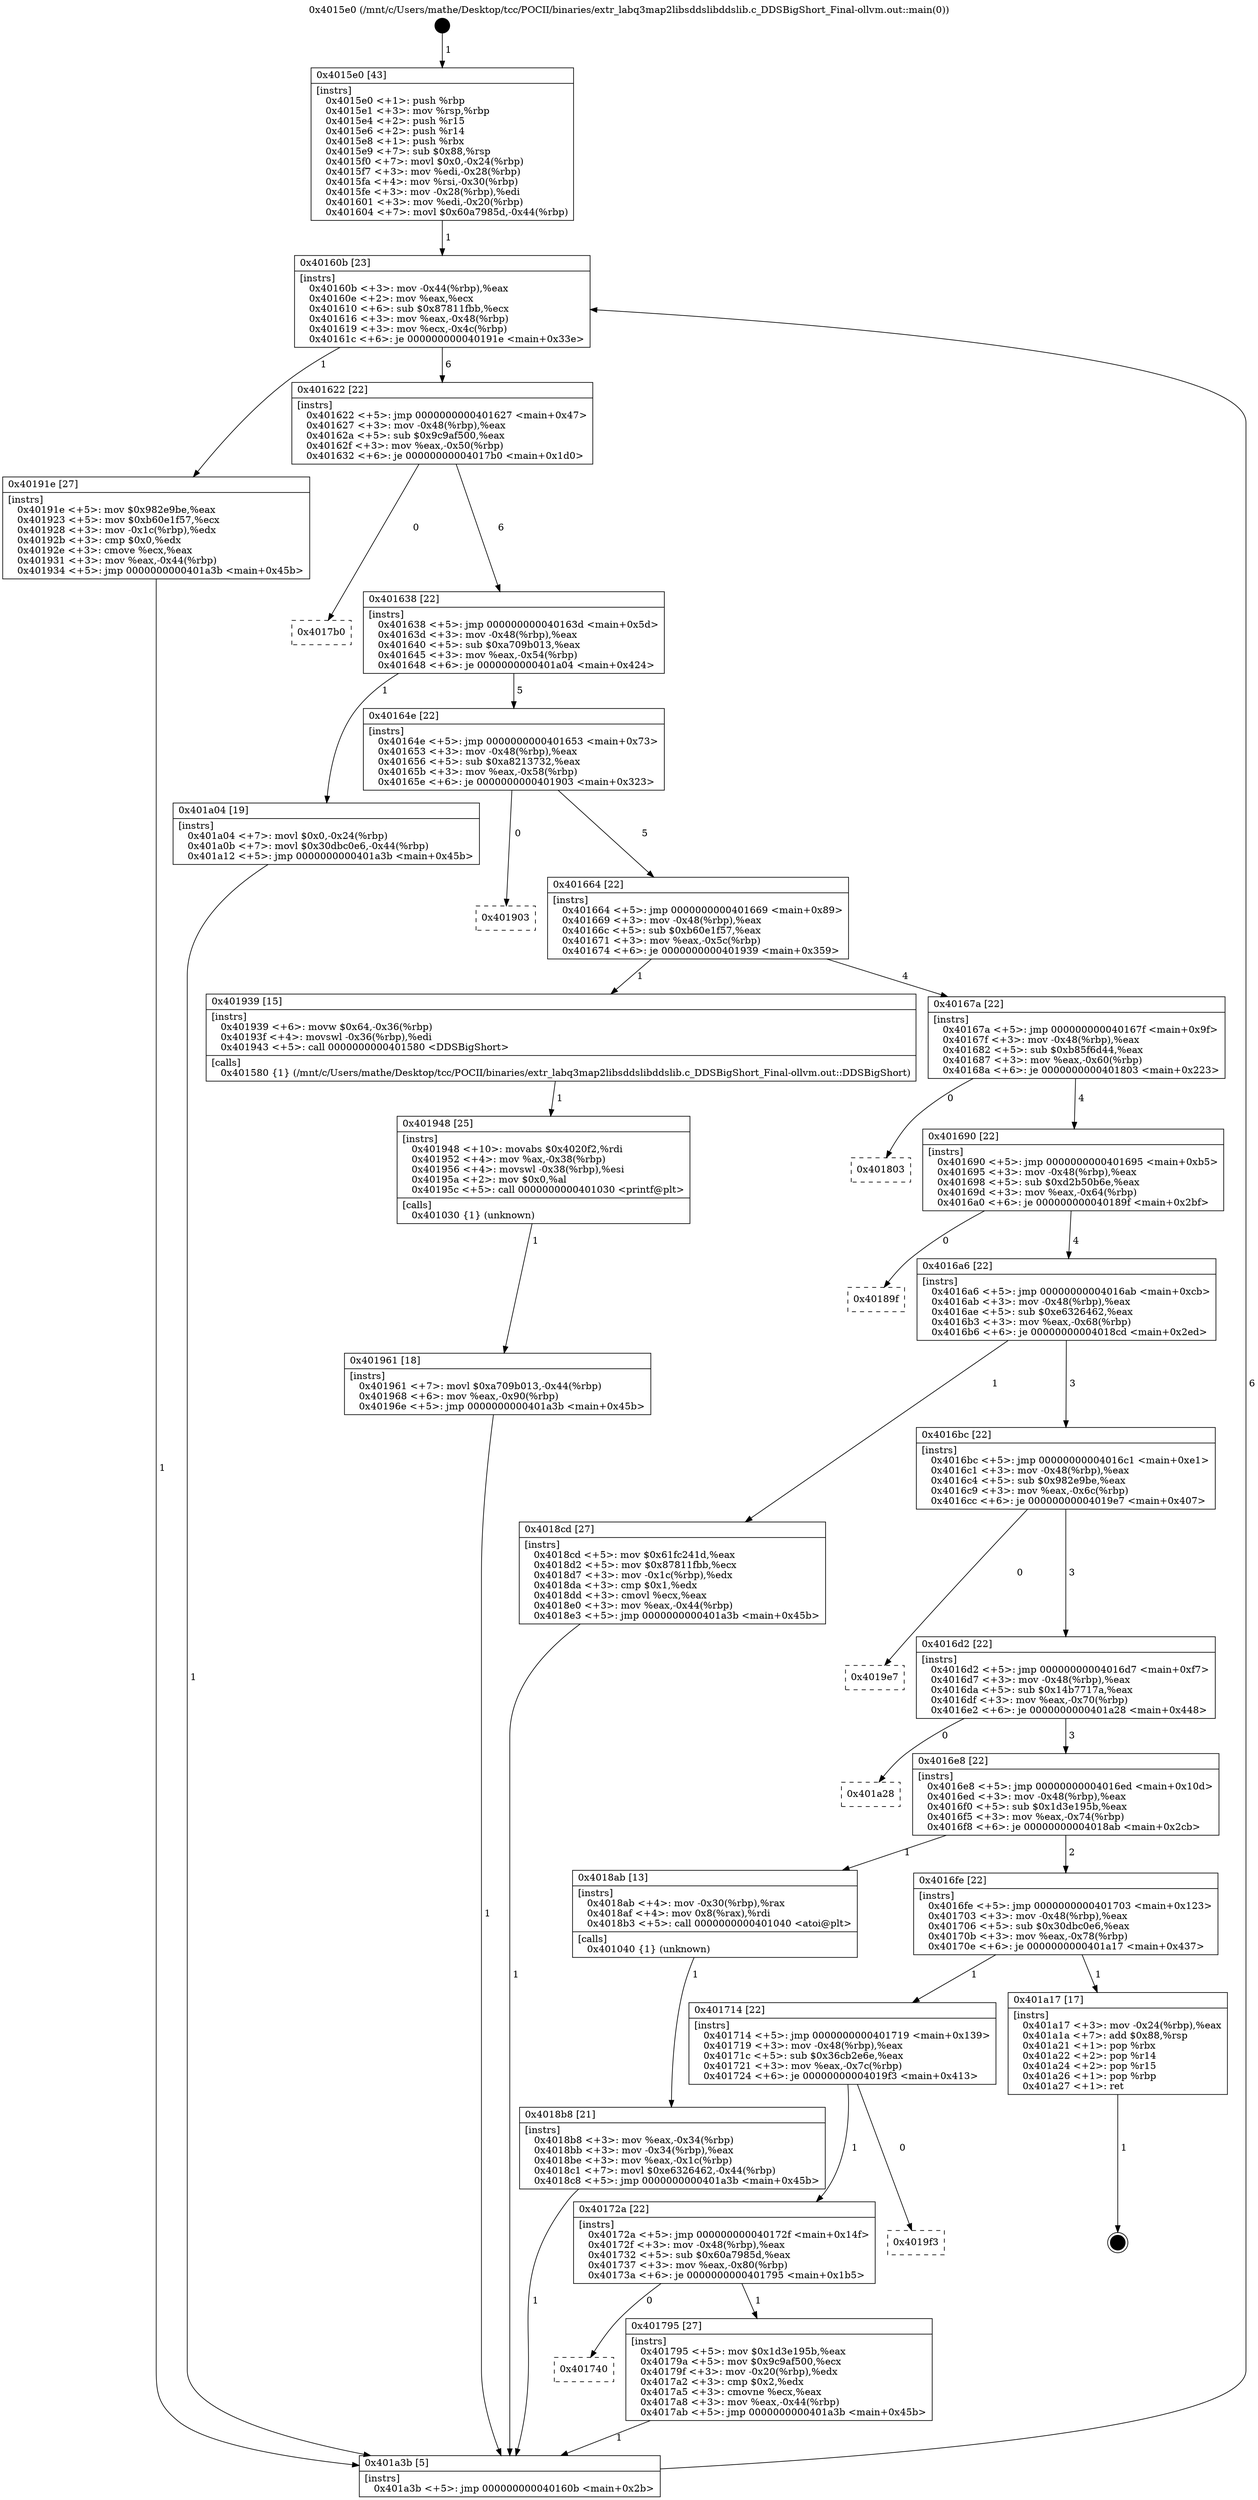 digraph "0x4015e0" {
  label = "0x4015e0 (/mnt/c/Users/mathe/Desktop/tcc/POCII/binaries/extr_labq3map2libsddslibddslib.c_DDSBigShort_Final-ollvm.out::main(0))"
  labelloc = "t"
  node[shape=record]

  Entry [label="",width=0.3,height=0.3,shape=circle,fillcolor=black,style=filled]
  "0x40160b" [label="{
     0x40160b [23]\l
     | [instrs]\l
     &nbsp;&nbsp;0x40160b \<+3\>: mov -0x44(%rbp),%eax\l
     &nbsp;&nbsp;0x40160e \<+2\>: mov %eax,%ecx\l
     &nbsp;&nbsp;0x401610 \<+6\>: sub $0x87811fbb,%ecx\l
     &nbsp;&nbsp;0x401616 \<+3\>: mov %eax,-0x48(%rbp)\l
     &nbsp;&nbsp;0x401619 \<+3\>: mov %ecx,-0x4c(%rbp)\l
     &nbsp;&nbsp;0x40161c \<+6\>: je 000000000040191e \<main+0x33e\>\l
  }"]
  "0x40191e" [label="{
     0x40191e [27]\l
     | [instrs]\l
     &nbsp;&nbsp;0x40191e \<+5\>: mov $0x982e9be,%eax\l
     &nbsp;&nbsp;0x401923 \<+5\>: mov $0xb60e1f57,%ecx\l
     &nbsp;&nbsp;0x401928 \<+3\>: mov -0x1c(%rbp),%edx\l
     &nbsp;&nbsp;0x40192b \<+3\>: cmp $0x0,%edx\l
     &nbsp;&nbsp;0x40192e \<+3\>: cmove %ecx,%eax\l
     &nbsp;&nbsp;0x401931 \<+3\>: mov %eax,-0x44(%rbp)\l
     &nbsp;&nbsp;0x401934 \<+5\>: jmp 0000000000401a3b \<main+0x45b\>\l
  }"]
  "0x401622" [label="{
     0x401622 [22]\l
     | [instrs]\l
     &nbsp;&nbsp;0x401622 \<+5\>: jmp 0000000000401627 \<main+0x47\>\l
     &nbsp;&nbsp;0x401627 \<+3\>: mov -0x48(%rbp),%eax\l
     &nbsp;&nbsp;0x40162a \<+5\>: sub $0x9c9af500,%eax\l
     &nbsp;&nbsp;0x40162f \<+3\>: mov %eax,-0x50(%rbp)\l
     &nbsp;&nbsp;0x401632 \<+6\>: je 00000000004017b0 \<main+0x1d0\>\l
  }"]
  Exit [label="",width=0.3,height=0.3,shape=circle,fillcolor=black,style=filled,peripheries=2]
  "0x4017b0" [label="{
     0x4017b0\l
  }", style=dashed]
  "0x401638" [label="{
     0x401638 [22]\l
     | [instrs]\l
     &nbsp;&nbsp;0x401638 \<+5\>: jmp 000000000040163d \<main+0x5d\>\l
     &nbsp;&nbsp;0x40163d \<+3\>: mov -0x48(%rbp),%eax\l
     &nbsp;&nbsp;0x401640 \<+5\>: sub $0xa709b013,%eax\l
     &nbsp;&nbsp;0x401645 \<+3\>: mov %eax,-0x54(%rbp)\l
     &nbsp;&nbsp;0x401648 \<+6\>: je 0000000000401a04 \<main+0x424\>\l
  }"]
  "0x401961" [label="{
     0x401961 [18]\l
     | [instrs]\l
     &nbsp;&nbsp;0x401961 \<+7\>: movl $0xa709b013,-0x44(%rbp)\l
     &nbsp;&nbsp;0x401968 \<+6\>: mov %eax,-0x90(%rbp)\l
     &nbsp;&nbsp;0x40196e \<+5\>: jmp 0000000000401a3b \<main+0x45b\>\l
  }"]
  "0x401a04" [label="{
     0x401a04 [19]\l
     | [instrs]\l
     &nbsp;&nbsp;0x401a04 \<+7\>: movl $0x0,-0x24(%rbp)\l
     &nbsp;&nbsp;0x401a0b \<+7\>: movl $0x30dbc0e6,-0x44(%rbp)\l
     &nbsp;&nbsp;0x401a12 \<+5\>: jmp 0000000000401a3b \<main+0x45b\>\l
  }"]
  "0x40164e" [label="{
     0x40164e [22]\l
     | [instrs]\l
     &nbsp;&nbsp;0x40164e \<+5\>: jmp 0000000000401653 \<main+0x73\>\l
     &nbsp;&nbsp;0x401653 \<+3\>: mov -0x48(%rbp),%eax\l
     &nbsp;&nbsp;0x401656 \<+5\>: sub $0xa8213732,%eax\l
     &nbsp;&nbsp;0x40165b \<+3\>: mov %eax,-0x58(%rbp)\l
     &nbsp;&nbsp;0x40165e \<+6\>: je 0000000000401903 \<main+0x323\>\l
  }"]
  "0x401948" [label="{
     0x401948 [25]\l
     | [instrs]\l
     &nbsp;&nbsp;0x401948 \<+10\>: movabs $0x4020f2,%rdi\l
     &nbsp;&nbsp;0x401952 \<+4\>: mov %ax,-0x38(%rbp)\l
     &nbsp;&nbsp;0x401956 \<+4\>: movswl -0x38(%rbp),%esi\l
     &nbsp;&nbsp;0x40195a \<+2\>: mov $0x0,%al\l
     &nbsp;&nbsp;0x40195c \<+5\>: call 0000000000401030 \<printf@plt\>\l
     | [calls]\l
     &nbsp;&nbsp;0x401030 \{1\} (unknown)\l
  }"]
  "0x401903" [label="{
     0x401903\l
  }", style=dashed]
  "0x401664" [label="{
     0x401664 [22]\l
     | [instrs]\l
     &nbsp;&nbsp;0x401664 \<+5\>: jmp 0000000000401669 \<main+0x89\>\l
     &nbsp;&nbsp;0x401669 \<+3\>: mov -0x48(%rbp),%eax\l
     &nbsp;&nbsp;0x40166c \<+5\>: sub $0xb60e1f57,%eax\l
     &nbsp;&nbsp;0x401671 \<+3\>: mov %eax,-0x5c(%rbp)\l
     &nbsp;&nbsp;0x401674 \<+6\>: je 0000000000401939 \<main+0x359\>\l
  }"]
  "0x4018b8" [label="{
     0x4018b8 [21]\l
     | [instrs]\l
     &nbsp;&nbsp;0x4018b8 \<+3\>: mov %eax,-0x34(%rbp)\l
     &nbsp;&nbsp;0x4018bb \<+3\>: mov -0x34(%rbp),%eax\l
     &nbsp;&nbsp;0x4018be \<+3\>: mov %eax,-0x1c(%rbp)\l
     &nbsp;&nbsp;0x4018c1 \<+7\>: movl $0xe6326462,-0x44(%rbp)\l
     &nbsp;&nbsp;0x4018c8 \<+5\>: jmp 0000000000401a3b \<main+0x45b\>\l
  }"]
  "0x401939" [label="{
     0x401939 [15]\l
     | [instrs]\l
     &nbsp;&nbsp;0x401939 \<+6\>: movw $0x64,-0x36(%rbp)\l
     &nbsp;&nbsp;0x40193f \<+4\>: movswl -0x36(%rbp),%edi\l
     &nbsp;&nbsp;0x401943 \<+5\>: call 0000000000401580 \<DDSBigShort\>\l
     | [calls]\l
     &nbsp;&nbsp;0x401580 \{1\} (/mnt/c/Users/mathe/Desktop/tcc/POCII/binaries/extr_labq3map2libsddslibddslib.c_DDSBigShort_Final-ollvm.out::DDSBigShort)\l
  }"]
  "0x40167a" [label="{
     0x40167a [22]\l
     | [instrs]\l
     &nbsp;&nbsp;0x40167a \<+5\>: jmp 000000000040167f \<main+0x9f\>\l
     &nbsp;&nbsp;0x40167f \<+3\>: mov -0x48(%rbp),%eax\l
     &nbsp;&nbsp;0x401682 \<+5\>: sub $0xb85f6d44,%eax\l
     &nbsp;&nbsp;0x401687 \<+3\>: mov %eax,-0x60(%rbp)\l
     &nbsp;&nbsp;0x40168a \<+6\>: je 0000000000401803 \<main+0x223\>\l
  }"]
  "0x4015e0" [label="{
     0x4015e0 [43]\l
     | [instrs]\l
     &nbsp;&nbsp;0x4015e0 \<+1\>: push %rbp\l
     &nbsp;&nbsp;0x4015e1 \<+3\>: mov %rsp,%rbp\l
     &nbsp;&nbsp;0x4015e4 \<+2\>: push %r15\l
     &nbsp;&nbsp;0x4015e6 \<+2\>: push %r14\l
     &nbsp;&nbsp;0x4015e8 \<+1\>: push %rbx\l
     &nbsp;&nbsp;0x4015e9 \<+7\>: sub $0x88,%rsp\l
     &nbsp;&nbsp;0x4015f0 \<+7\>: movl $0x0,-0x24(%rbp)\l
     &nbsp;&nbsp;0x4015f7 \<+3\>: mov %edi,-0x28(%rbp)\l
     &nbsp;&nbsp;0x4015fa \<+4\>: mov %rsi,-0x30(%rbp)\l
     &nbsp;&nbsp;0x4015fe \<+3\>: mov -0x28(%rbp),%edi\l
     &nbsp;&nbsp;0x401601 \<+3\>: mov %edi,-0x20(%rbp)\l
     &nbsp;&nbsp;0x401604 \<+7\>: movl $0x60a7985d,-0x44(%rbp)\l
  }"]
  "0x401803" [label="{
     0x401803\l
  }", style=dashed]
  "0x401690" [label="{
     0x401690 [22]\l
     | [instrs]\l
     &nbsp;&nbsp;0x401690 \<+5\>: jmp 0000000000401695 \<main+0xb5\>\l
     &nbsp;&nbsp;0x401695 \<+3\>: mov -0x48(%rbp),%eax\l
     &nbsp;&nbsp;0x401698 \<+5\>: sub $0xd2b50b6e,%eax\l
     &nbsp;&nbsp;0x40169d \<+3\>: mov %eax,-0x64(%rbp)\l
     &nbsp;&nbsp;0x4016a0 \<+6\>: je 000000000040189f \<main+0x2bf\>\l
  }"]
  "0x401a3b" [label="{
     0x401a3b [5]\l
     | [instrs]\l
     &nbsp;&nbsp;0x401a3b \<+5\>: jmp 000000000040160b \<main+0x2b\>\l
  }"]
  "0x40189f" [label="{
     0x40189f\l
  }", style=dashed]
  "0x4016a6" [label="{
     0x4016a6 [22]\l
     | [instrs]\l
     &nbsp;&nbsp;0x4016a6 \<+5\>: jmp 00000000004016ab \<main+0xcb\>\l
     &nbsp;&nbsp;0x4016ab \<+3\>: mov -0x48(%rbp),%eax\l
     &nbsp;&nbsp;0x4016ae \<+5\>: sub $0xe6326462,%eax\l
     &nbsp;&nbsp;0x4016b3 \<+3\>: mov %eax,-0x68(%rbp)\l
     &nbsp;&nbsp;0x4016b6 \<+6\>: je 00000000004018cd \<main+0x2ed\>\l
  }"]
  "0x401740" [label="{
     0x401740\l
  }", style=dashed]
  "0x4018cd" [label="{
     0x4018cd [27]\l
     | [instrs]\l
     &nbsp;&nbsp;0x4018cd \<+5\>: mov $0x61fc241d,%eax\l
     &nbsp;&nbsp;0x4018d2 \<+5\>: mov $0x87811fbb,%ecx\l
     &nbsp;&nbsp;0x4018d7 \<+3\>: mov -0x1c(%rbp),%edx\l
     &nbsp;&nbsp;0x4018da \<+3\>: cmp $0x1,%edx\l
     &nbsp;&nbsp;0x4018dd \<+3\>: cmovl %ecx,%eax\l
     &nbsp;&nbsp;0x4018e0 \<+3\>: mov %eax,-0x44(%rbp)\l
     &nbsp;&nbsp;0x4018e3 \<+5\>: jmp 0000000000401a3b \<main+0x45b\>\l
  }"]
  "0x4016bc" [label="{
     0x4016bc [22]\l
     | [instrs]\l
     &nbsp;&nbsp;0x4016bc \<+5\>: jmp 00000000004016c1 \<main+0xe1\>\l
     &nbsp;&nbsp;0x4016c1 \<+3\>: mov -0x48(%rbp),%eax\l
     &nbsp;&nbsp;0x4016c4 \<+5\>: sub $0x982e9be,%eax\l
     &nbsp;&nbsp;0x4016c9 \<+3\>: mov %eax,-0x6c(%rbp)\l
     &nbsp;&nbsp;0x4016cc \<+6\>: je 00000000004019e7 \<main+0x407\>\l
  }"]
  "0x401795" [label="{
     0x401795 [27]\l
     | [instrs]\l
     &nbsp;&nbsp;0x401795 \<+5\>: mov $0x1d3e195b,%eax\l
     &nbsp;&nbsp;0x40179a \<+5\>: mov $0x9c9af500,%ecx\l
     &nbsp;&nbsp;0x40179f \<+3\>: mov -0x20(%rbp),%edx\l
     &nbsp;&nbsp;0x4017a2 \<+3\>: cmp $0x2,%edx\l
     &nbsp;&nbsp;0x4017a5 \<+3\>: cmovne %ecx,%eax\l
     &nbsp;&nbsp;0x4017a8 \<+3\>: mov %eax,-0x44(%rbp)\l
     &nbsp;&nbsp;0x4017ab \<+5\>: jmp 0000000000401a3b \<main+0x45b\>\l
  }"]
  "0x4019e7" [label="{
     0x4019e7\l
  }", style=dashed]
  "0x4016d2" [label="{
     0x4016d2 [22]\l
     | [instrs]\l
     &nbsp;&nbsp;0x4016d2 \<+5\>: jmp 00000000004016d7 \<main+0xf7\>\l
     &nbsp;&nbsp;0x4016d7 \<+3\>: mov -0x48(%rbp),%eax\l
     &nbsp;&nbsp;0x4016da \<+5\>: sub $0x14b7717a,%eax\l
     &nbsp;&nbsp;0x4016df \<+3\>: mov %eax,-0x70(%rbp)\l
     &nbsp;&nbsp;0x4016e2 \<+6\>: je 0000000000401a28 \<main+0x448\>\l
  }"]
  "0x40172a" [label="{
     0x40172a [22]\l
     | [instrs]\l
     &nbsp;&nbsp;0x40172a \<+5\>: jmp 000000000040172f \<main+0x14f\>\l
     &nbsp;&nbsp;0x40172f \<+3\>: mov -0x48(%rbp),%eax\l
     &nbsp;&nbsp;0x401732 \<+5\>: sub $0x60a7985d,%eax\l
     &nbsp;&nbsp;0x401737 \<+3\>: mov %eax,-0x80(%rbp)\l
     &nbsp;&nbsp;0x40173a \<+6\>: je 0000000000401795 \<main+0x1b5\>\l
  }"]
  "0x401a28" [label="{
     0x401a28\l
  }", style=dashed]
  "0x4016e8" [label="{
     0x4016e8 [22]\l
     | [instrs]\l
     &nbsp;&nbsp;0x4016e8 \<+5\>: jmp 00000000004016ed \<main+0x10d\>\l
     &nbsp;&nbsp;0x4016ed \<+3\>: mov -0x48(%rbp),%eax\l
     &nbsp;&nbsp;0x4016f0 \<+5\>: sub $0x1d3e195b,%eax\l
     &nbsp;&nbsp;0x4016f5 \<+3\>: mov %eax,-0x74(%rbp)\l
     &nbsp;&nbsp;0x4016f8 \<+6\>: je 00000000004018ab \<main+0x2cb\>\l
  }"]
  "0x4019f3" [label="{
     0x4019f3\l
  }", style=dashed]
  "0x4018ab" [label="{
     0x4018ab [13]\l
     | [instrs]\l
     &nbsp;&nbsp;0x4018ab \<+4\>: mov -0x30(%rbp),%rax\l
     &nbsp;&nbsp;0x4018af \<+4\>: mov 0x8(%rax),%rdi\l
     &nbsp;&nbsp;0x4018b3 \<+5\>: call 0000000000401040 \<atoi@plt\>\l
     | [calls]\l
     &nbsp;&nbsp;0x401040 \{1\} (unknown)\l
  }"]
  "0x4016fe" [label="{
     0x4016fe [22]\l
     | [instrs]\l
     &nbsp;&nbsp;0x4016fe \<+5\>: jmp 0000000000401703 \<main+0x123\>\l
     &nbsp;&nbsp;0x401703 \<+3\>: mov -0x48(%rbp),%eax\l
     &nbsp;&nbsp;0x401706 \<+5\>: sub $0x30dbc0e6,%eax\l
     &nbsp;&nbsp;0x40170b \<+3\>: mov %eax,-0x78(%rbp)\l
     &nbsp;&nbsp;0x40170e \<+6\>: je 0000000000401a17 \<main+0x437\>\l
  }"]
  "0x401714" [label="{
     0x401714 [22]\l
     | [instrs]\l
     &nbsp;&nbsp;0x401714 \<+5\>: jmp 0000000000401719 \<main+0x139\>\l
     &nbsp;&nbsp;0x401719 \<+3\>: mov -0x48(%rbp),%eax\l
     &nbsp;&nbsp;0x40171c \<+5\>: sub $0x36cb2e6e,%eax\l
     &nbsp;&nbsp;0x401721 \<+3\>: mov %eax,-0x7c(%rbp)\l
     &nbsp;&nbsp;0x401724 \<+6\>: je 00000000004019f3 \<main+0x413\>\l
  }"]
  "0x401a17" [label="{
     0x401a17 [17]\l
     | [instrs]\l
     &nbsp;&nbsp;0x401a17 \<+3\>: mov -0x24(%rbp),%eax\l
     &nbsp;&nbsp;0x401a1a \<+7\>: add $0x88,%rsp\l
     &nbsp;&nbsp;0x401a21 \<+1\>: pop %rbx\l
     &nbsp;&nbsp;0x401a22 \<+2\>: pop %r14\l
     &nbsp;&nbsp;0x401a24 \<+2\>: pop %r15\l
     &nbsp;&nbsp;0x401a26 \<+1\>: pop %rbp\l
     &nbsp;&nbsp;0x401a27 \<+1\>: ret\l
  }"]
  Entry -> "0x4015e0" [label=" 1"]
  "0x40160b" -> "0x40191e" [label=" 1"]
  "0x40160b" -> "0x401622" [label=" 6"]
  "0x401a17" -> Exit [label=" 1"]
  "0x401622" -> "0x4017b0" [label=" 0"]
  "0x401622" -> "0x401638" [label=" 6"]
  "0x401a04" -> "0x401a3b" [label=" 1"]
  "0x401638" -> "0x401a04" [label=" 1"]
  "0x401638" -> "0x40164e" [label=" 5"]
  "0x401961" -> "0x401a3b" [label=" 1"]
  "0x40164e" -> "0x401903" [label=" 0"]
  "0x40164e" -> "0x401664" [label=" 5"]
  "0x401948" -> "0x401961" [label=" 1"]
  "0x401664" -> "0x401939" [label=" 1"]
  "0x401664" -> "0x40167a" [label=" 4"]
  "0x401939" -> "0x401948" [label=" 1"]
  "0x40167a" -> "0x401803" [label=" 0"]
  "0x40167a" -> "0x401690" [label=" 4"]
  "0x40191e" -> "0x401a3b" [label=" 1"]
  "0x401690" -> "0x40189f" [label=" 0"]
  "0x401690" -> "0x4016a6" [label=" 4"]
  "0x4018cd" -> "0x401a3b" [label=" 1"]
  "0x4016a6" -> "0x4018cd" [label=" 1"]
  "0x4016a6" -> "0x4016bc" [label=" 3"]
  "0x4018b8" -> "0x401a3b" [label=" 1"]
  "0x4016bc" -> "0x4019e7" [label=" 0"]
  "0x4016bc" -> "0x4016d2" [label=" 3"]
  "0x4018ab" -> "0x4018b8" [label=" 1"]
  "0x4016d2" -> "0x401a28" [label=" 0"]
  "0x4016d2" -> "0x4016e8" [label=" 3"]
  "0x4015e0" -> "0x40160b" [label=" 1"]
  "0x4016e8" -> "0x4018ab" [label=" 1"]
  "0x4016e8" -> "0x4016fe" [label=" 2"]
  "0x401795" -> "0x401a3b" [label=" 1"]
  "0x4016fe" -> "0x401a17" [label=" 1"]
  "0x4016fe" -> "0x401714" [label=" 1"]
  "0x40172a" -> "0x401740" [label=" 0"]
  "0x401714" -> "0x4019f3" [label=" 0"]
  "0x401714" -> "0x40172a" [label=" 1"]
  "0x401a3b" -> "0x40160b" [label=" 6"]
  "0x40172a" -> "0x401795" [label=" 1"]
}
